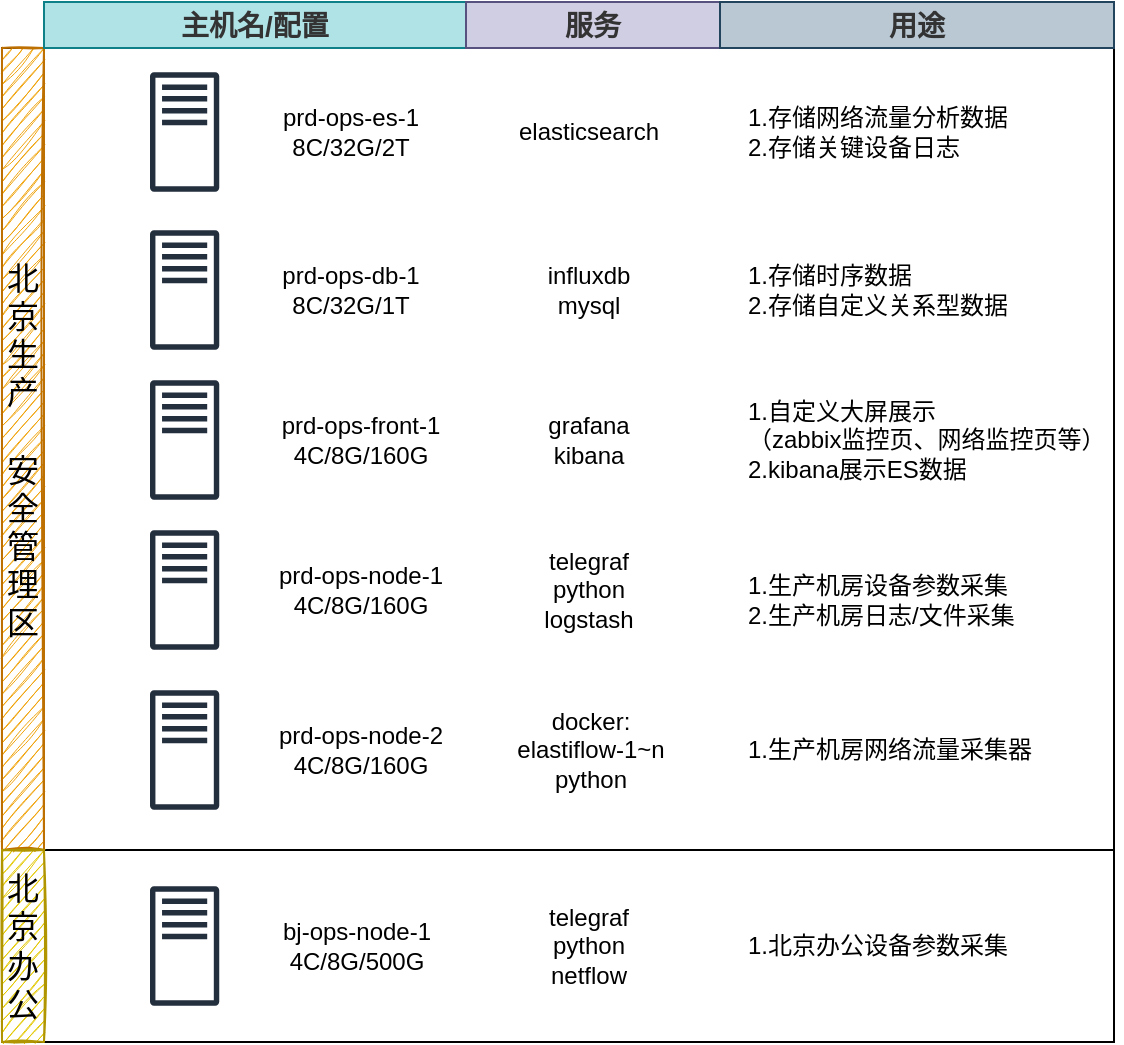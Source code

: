 <mxfile version="16.2.6" type="github">
  <diagram id="M0WVf2To3Flb4aFUHyW2" name="Page-1">
    <mxGraphModel dx="1248" dy="670" grid="0" gridSize="10" guides="1" tooltips="1" connect="1" arrows="1" fold="1" page="1" pageScale="1" pageWidth="1169" pageHeight="827" math="0" shadow="0">
      <root>
        <mxCell id="0" />
        <mxCell id="1" parent="0" />
        <mxCell id="w6TZy_TVgEyDya5JYvPt-36" value="" style="rounded=0;whiteSpace=wrap;html=1;" parent="1" vertex="1">
          <mxGeometry x="172" y="492" width="556" height="96" as="geometry" />
        </mxCell>
        <mxCell id="w6TZy_TVgEyDya5JYvPt-35" value="" style="rounded=0;whiteSpace=wrap;html=1;" parent="1" vertex="1">
          <mxGeometry x="172" y="91" width="556" height="401" as="geometry" />
        </mxCell>
        <mxCell id="w6TZy_TVgEyDya5JYvPt-2" value="" style="sketch=0;outlineConnect=0;fontColor=#232F3E;gradientColor=none;fillColor=#232F3D;strokeColor=none;dashed=0;verticalLabelPosition=bottom;verticalAlign=top;align=center;html=1;fontSize=12;fontStyle=0;aspect=fixed;pointerEvents=1;shape=mxgraph.aws4.traditional_server;shadow=0;" parent="1" vertex="1">
          <mxGeometry x="246" y="103" width="34.62" height="60" as="geometry" />
        </mxCell>
        <mxCell id="w6TZy_TVgEyDya5JYvPt-3" value="prd-ops-es-1&lt;br&gt;8C/32G/2T" style="text;html=1;align=center;verticalAlign=middle;resizable=0;points=[];autosize=1;strokeColor=none;fillColor=none;sketch=0;shadow=0;rotation=0;" parent="1" vertex="1">
          <mxGeometry x="306.62" y="117" width="78" height="32" as="geometry" />
        </mxCell>
        <mxCell id="w6TZy_TVgEyDya5JYvPt-4" value="prd-ops-db-1&lt;br&gt;8C/32G/1T" style="text;html=1;align=center;verticalAlign=middle;resizable=0;points=[];autosize=1;strokeColor=none;fillColor=none;" parent="1" vertex="1">
          <mxGeometry x="306.62" y="196" width="79" height="32" as="geometry" />
        </mxCell>
        <mxCell id="w6TZy_TVgEyDya5JYvPt-5" value="prd-ops-front-1&lt;br&gt;4C/8G/160G" style="text;html=1;align=center;verticalAlign=middle;resizable=0;points=[];autosize=1;strokeColor=none;fillColor=none;" parent="1" vertex="1">
          <mxGeometry x="306.62" y="271" width="89" height="32" as="geometry" />
        </mxCell>
        <mxCell id="w6TZy_TVgEyDya5JYvPt-7" value="" style="sketch=0;outlineConnect=0;fontColor=#232F3E;gradientColor=none;fillColor=#232F3D;strokeColor=none;dashed=0;verticalLabelPosition=bottom;verticalAlign=top;align=center;html=1;fontSize=12;fontStyle=0;aspect=fixed;pointerEvents=1;shape=mxgraph.aws4.traditional_server;" parent="1" vertex="1">
          <mxGeometry x="246" y="182" width="34.62" height="60" as="geometry" />
        </mxCell>
        <mxCell id="w6TZy_TVgEyDya5JYvPt-8" value="" style="sketch=0;outlineConnect=0;fontColor=#232F3E;gradientColor=none;fillColor=#232F3D;strokeColor=none;dashed=0;verticalLabelPosition=bottom;verticalAlign=top;align=center;html=1;fontSize=12;fontStyle=0;aspect=fixed;pointerEvents=1;shape=mxgraph.aws4.traditional_server;" parent="1" vertex="1">
          <mxGeometry x="246" y="257" width="34.62" height="60" as="geometry" />
        </mxCell>
        <mxCell id="w6TZy_TVgEyDya5JYvPt-9" value="" style="sketch=0;outlineConnect=0;fontColor=#232F3E;gradientColor=none;fillColor=#232F3D;strokeColor=none;dashed=0;verticalLabelPosition=bottom;verticalAlign=top;align=center;html=1;fontSize=12;fontStyle=0;aspect=fixed;pointerEvents=1;shape=mxgraph.aws4.traditional_server;" parent="1" vertex="1">
          <mxGeometry x="246" y="332" width="34.62" height="60" as="geometry" />
        </mxCell>
        <mxCell id="w6TZy_TVgEyDya5JYvPt-10" value="" style="sketch=0;outlineConnect=0;fontColor=#232F3E;gradientColor=none;fillColor=#232F3D;strokeColor=none;dashed=0;verticalLabelPosition=bottom;verticalAlign=top;align=center;html=1;fontSize=12;fontStyle=0;aspect=fixed;pointerEvents=1;shape=mxgraph.aws4.traditional_server;" parent="1" vertex="1">
          <mxGeometry x="246" y="412" width="34.62" height="60" as="geometry" />
        </mxCell>
        <mxCell id="w6TZy_TVgEyDya5JYvPt-11" value="prd-ops-node-1&lt;br&gt;4C/8G/160G" style="text;html=1;align=center;verticalAlign=middle;resizable=0;points=[];autosize=1;strokeColor=none;fillColor=none;" parent="1" vertex="1">
          <mxGeometry x="304.62" y="346" width="92" height="32" as="geometry" />
        </mxCell>
        <mxCell id="w6TZy_TVgEyDya5JYvPt-16" value="elasticsearch" style="text;html=1;align=center;verticalAlign=middle;resizable=0;points=[];autosize=1;strokeColor=none;fillColor=none;" parent="1" vertex="1">
          <mxGeometry x="419.62" y="123" width="90" height="20" as="geometry" />
        </mxCell>
        <mxCell id="w6TZy_TVgEyDya5JYvPt-17" value="influxdb&lt;br&gt;mysql" style="text;html=1;align=center;verticalAlign=middle;resizable=0;points=[];autosize=1;strokeColor=none;fillColor=none;" parent="1" vertex="1">
          <mxGeometry x="434.62" y="197" width="60" height="30" as="geometry" />
        </mxCell>
        <mxCell id="w6TZy_TVgEyDya5JYvPt-19" value="grafana&lt;br&gt;kibana" style="text;html=1;align=center;verticalAlign=middle;resizable=0;points=[];autosize=1;strokeColor=none;fillColor=none;" parent="1" vertex="1">
          <mxGeometry x="434.62" y="272" width="60" height="30" as="geometry" />
        </mxCell>
        <mxCell id="w6TZy_TVgEyDya5JYvPt-20" value="telegraf&lt;br&gt;python&lt;br&gt;logstash" style="text;html=1;align=center;verticalAlign=middle;resizable=0;points=[];autosize=1;strokeColor=none;fillColor=none;" parent="1" vertex="1">
          <mxGeometry x="434.62" y="337" width="60" height="50" as="geometry" />
        </mxCell>
        <mxCell id="w6TZy_TVgEyDya5JYvPt-21" value="docker:&lt;br&gt;elastiflow-1~n&lt;br&gt;python" style="text;html=1;align=center;verticalAlign=middle;resizable=0;points=[];autosize=1;strokeColor=none;fillColor=none;" parent="1" vertex="1">
          <mxGeometry x="423.62" y="419" width="84" height="46" as="geometry" />
        </mxCell>
        <mxCell id="w6TZy_TVgEyDya5JYvPt-22" value="prd-ops-node-2&lt;br&gt;4C/8G/160G" style="text;html=1;align=center;verticalAlign=middle;resizable=0;points=[];autosize=1;strokeColor=none;fillColor=none;" parent="1" vertex="1">
          <mxGeometry x="304.62" y="426" width="92" height="32" as="geometry" />
        </mxCell>
        <mxCell id="w6TZy_TVgEyDya5JYvPt-24" value="1.存储网络流量分析数据&lt;br&gt;&lt;div&gt;&lt;span&gt;2.存储关键设备日志&lt;/span&gt;&lt;/div&gt;" style="text;html=1;align=left;verticalAlign=middle;resizable=0;points=[];autosize=1;strokeColor=none;fillColor=none;rounded=0;glass=0;shadow=0;sketch=0;" parent="1" vertex="1">
          <mxGeometry x="542.62" y="117" width="140" height="32" as="geometry" />
        </mxCell>
        <mxCell id="w6TZy_TVgEyDya5JYvPt-25" value="1.存储时序数据&lt;br&gt;2.存储自定义关系型数据" style="text;html=1;align=left;verticalAlign=middle;resizable=0;points=[];autosize=1;strokeColor=none;fillColor=none;" parent="1" vertex="1">
          <mxGeometry x="542.62" y="197" width="150" height="30" as="geometry" />
        </mxCell>
        <mxCell id="w6TZy_TVgEyDya5JYvPt-26" value="1.自定义大屏展示&lt;br&gt;（zabbix监控页、网络监控页等）&lt;br&gt;2.kibana展示ES数据" style="text;html=1;align=left;verticalAlign=middle;resizable=0;points=[];autosize=1;strokeColor=none;fillColor=none;" parent="1" vertex="1">
          <mxGeometry x="542.62" y="264" width="189" height="46" as="geometry" />
        </mxCell>
        <mxCell id="w6TZy_TVgEyDya5JYvPt-27" value="1.生产机房设备参数采集&lt;br&gt;2.生产机房日志/文件采集" style="text;html=1;align=left;verticalAlign=middle;resizable=0;points=[];autosize=1;strokeColor=none;fillColor=none;" parent="1" vertex="1">
          <mxGeometry x="542.62" y="352" width="150" height="30" as="geometry" />
        </mxCell>
        <mxCell id="w6TZy_TVgEyDya5JYvPt-28" value="1.生产机房网络流量采集器" style="text;html=1;align=left;verticalAlign=middle;resizable=0;points=[];autosize=1;strokeColor=none;fillColor=none;" parent="1" vertex="1">
          <mxGeometry x="542.62" y="432" width="160" height="20" as="geometry" />
        </mxCell>
        <mxCell id="w6TZy_TVgEyDya5JYvPt-30" value="" style="sketch=0;outlineConnect=0;fontColor=#232F3E;gradientColor=none;fillColor=#232F3D;strokeColor=none;dashed=0;verticalLabelPosition=bottom;verticalAlign=top;align=center;html=1;fontSize=12;fontStyle=0;aspect=fixed;pointerEvents=1;shape=mxgraph.aws4.traditional_server;" parent="1" vertex="1">
          <mxGeometry x="246" y="510" width="34.62" height="60" as="geometry" />
        </mxCell>
        <mxCell id="w6TZy_TVgEyDya5JYvPt-31" value="bj-ops-node-1&lt;br&gt;4C/8G/500G" style="text;html=1;align=center;verticalAlign=middle;resizable=0;points=[];autosize=1;strokeColor=none;fillColor=none;" parent="1" vertex="1">
          <mxGeometry x="307" y="524" width="84" height="32" as="geometry" />
        </mxCell>
        <mxCell id="w6TZy_TVgEyDya5JYvPt-32" value="telegraf&lt;br&gt;python&lt;br&gt;netflow" style="text;html=1;align=center;verticalAlign=middle;resizable=0;points=[];autosize=1;strokeColor=none;fillColor=none;" parent="1" vertex="1">
          <mxGeometry x="439.62" y="517" width="50" height="46" as="geometry" />
        </mxCell>
        <mxCell id="w6TZy_TVgEyDya5JYvPt-33" value="1.北京办公设备参数采集" style="text;html=1;align=left;verticalAlign=middle;resizable=0;points=[];autosize=1;strokeColor=none;fillColor=none;" parent="1" vertex="1">
          <mxGeometry x="542.62" y="531" width="140" height="18" as="geometry" />
        </mxCell>
        <mxCell id="w6TZy_TVgEyDya5JYvPt-37" value="北京生产&lt;br&gt;&lt;br&gt;安全管理区" style="text;html=1;strokeColor=#BD7000;fillColor=#f0a30a;align=center;verticalAlign=middle;whiteSpace=wrap;rounded=0;horizontal=1;fontSize=16;fontColor=#000000;sketch=1;" parent="1" vertex="1">
          <mxGeometry x="172" y="91" width="21" height="401" as="geometry" />
        </mxCell>
        <mxCell id="w6TZy_TVgEyDya5JYvPt-42" value="北京办公" style="text;html=1;strokeColor=#B09500;fillColor=#e3c800;align=center;verticalAlign=middle;whiteSpace=wrap;rounded=0;horizontal=1;fontSize=16;fontColor=#000000;sketch=1;glass=0;" parent="1" vertex="1">
          <mxGeometry x="172" y="492" width="21" height="96" as="geometry" />
        </mxCell>
        <mxCell id="w6TZy_TVgEyDya5JYvPt-46" value="&lt;span style=&quot;color: rgb(51 , 51 , 51)&quot;&gt;主机名/配置&lt;/span&gt;" style="rounded=0;whiteSpace=wrap;html=1;shadow=0;glass=0;labelBackgroundColor=none;labelBorderColor=none;sketch=0;fontSize=14;fillColor=#b0e3e6;strokeColor=#0e8088;fontStyle=1" parent="1" vertex="1">
          <mxGeometry x="193" y="68" width="211" height="23" as="geometry" />
        </mxCell>
        <mxCell id="w6TZy_TVgEyDya5JYvPt-47" value="&lt;span style=&quot;color: rgb(51 , 51 , 51)&quot;&gt;服务&lt;/span&gt;" style="rounded=0;whiteSpace=wrap;html=1;shadow=0;glass=0;labelBackgroundColor=none;labelBorderColor=none;sketch=0;fontSize=14;fillColor=#d0cee2;strokeColor=#56517e;fontStyle=1" parent="1" vertex="1">
          <mxGeometry x="404" y="68" width="127" height="23" as="geometry" />
        </mxCell>
        <mxCell id="w6TZy_TVgEyDya5JYvPt-48" value="&lt;span style=&quot;color: rgb(51 , 51 , 51)&quot;&gt;用途&lt;/span&gt;" style="rounded=0;whiteSpace=wrap;html=1;shadow=0;glass=0;labelBackgroundColor=none;labelBorderColor=none;sketch=0;fontSize=14;fillColor=#bac8d3;strokeColor=#23445d;fontStyle=1" parent="1" vertex="1">
          <mxGeometry x="531" y="68" width="197" height="23" as="geometry" />
        </mxCell>
      </root>
    </mxGraphModel>
  </diagram>
</mxfile>
